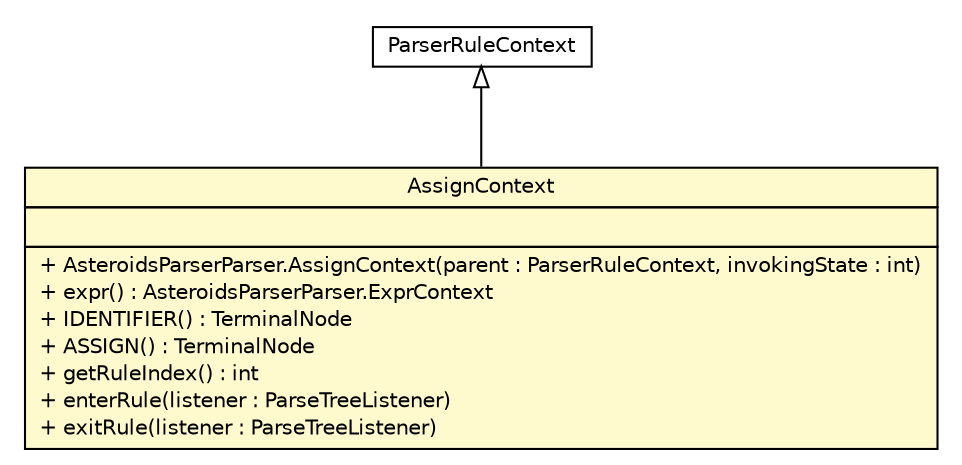 #!/usr/local/bin/dot
#
# Class diagram 
# Generated by UMLGraph version R5_6 (http://www.umlgraph.org/)
#

digraph G {
	edge [fontname="Helvetica",fontsize=10,labelfontname="Helvetica",labelfontsize=10];
	node [fontname="Helvetica",fontsize=10,shape=plaintext];
	nodesep=0.25;
	ranksep=0.5;
	// model.programs.parsing.AsteroidsParserParser.AssignContext
	c4597 [label=<<table title="model.programs.parsing.AsteroidsParserParser.AssignContext" border="0" cellborder="1" cellspacing="0" cellpadding="2" port="p" bgcolor="lemonChiffon" href="./AsteroidsParserParser.AssignContext.html">
		<tr><td><table border="0" cellspacing="0" cellpadding="1">
<tr><td align="center" balign="center"> AssignContext </td></tr>
		</table></td></tr>
		<tr><td><table border="0" cellspacing="0" cellpadding="1">
<tr><td align="left" balign="left">  </td></tr>
		</table></td></tr>
		<tr><td><table border="0" cellspacing="0" cellpadding="1">
<tr><td align="left" balign="left"> + AsteroidsParserParser.AssignContext(parent : ParserRuleContext, invokingState : int) </td></tr>
<tr><td align="left" balign="left"> + expr() : AsteroidsParserParser.ExprContext </td></tr>
<tr><td align="left" balign="left"> + IDENTIFIER() : TerminalNode </td></tr>
<tr><td align="left" balign="left"> + ASSIGN() : TerminalNode </td></tr>
<tr><td align="left" balign="left"> + getRuleIndex() : int </td></tr>
<tr><td align="left" balign="left"> + enterRule(listener : ParseTreeListener) </td></tr>
<tr><td align="left" balign="left"> + exitRule(listener : ParseTreeListener) </td></tr>
		</table></td></tr>
		</table>>, URL="./AsteroidsParserParser.AssignContext.html", fontname="Helvetica", fontcolor="black", fontsize=10.0];
	//model.programs.parsing.AsteroidsParserParser.AssignContext extends ParserRuleContext
	c4681:p -> c4597:p [dir=back,arrowtail=empty];
	// ParserRuleContext
	c4681[label=<<table title="ParserRuleContext" border="0" cellborder="1" cellspacing="0" cellpadding="2" port="p" href="http://java.sun.com/j2se/1.4.2/docs/api//ParserRuleContext.html">
		<tr><td><table border="0" cellspacing="0" cellpadding="1">
<tr><td align="center" balign="center"> ParserRuleContext </td></tr>
		</table></td></tr>
		</table>>, fontname="Helvetica", fontcolor="black", fontsize=10.0];
}

